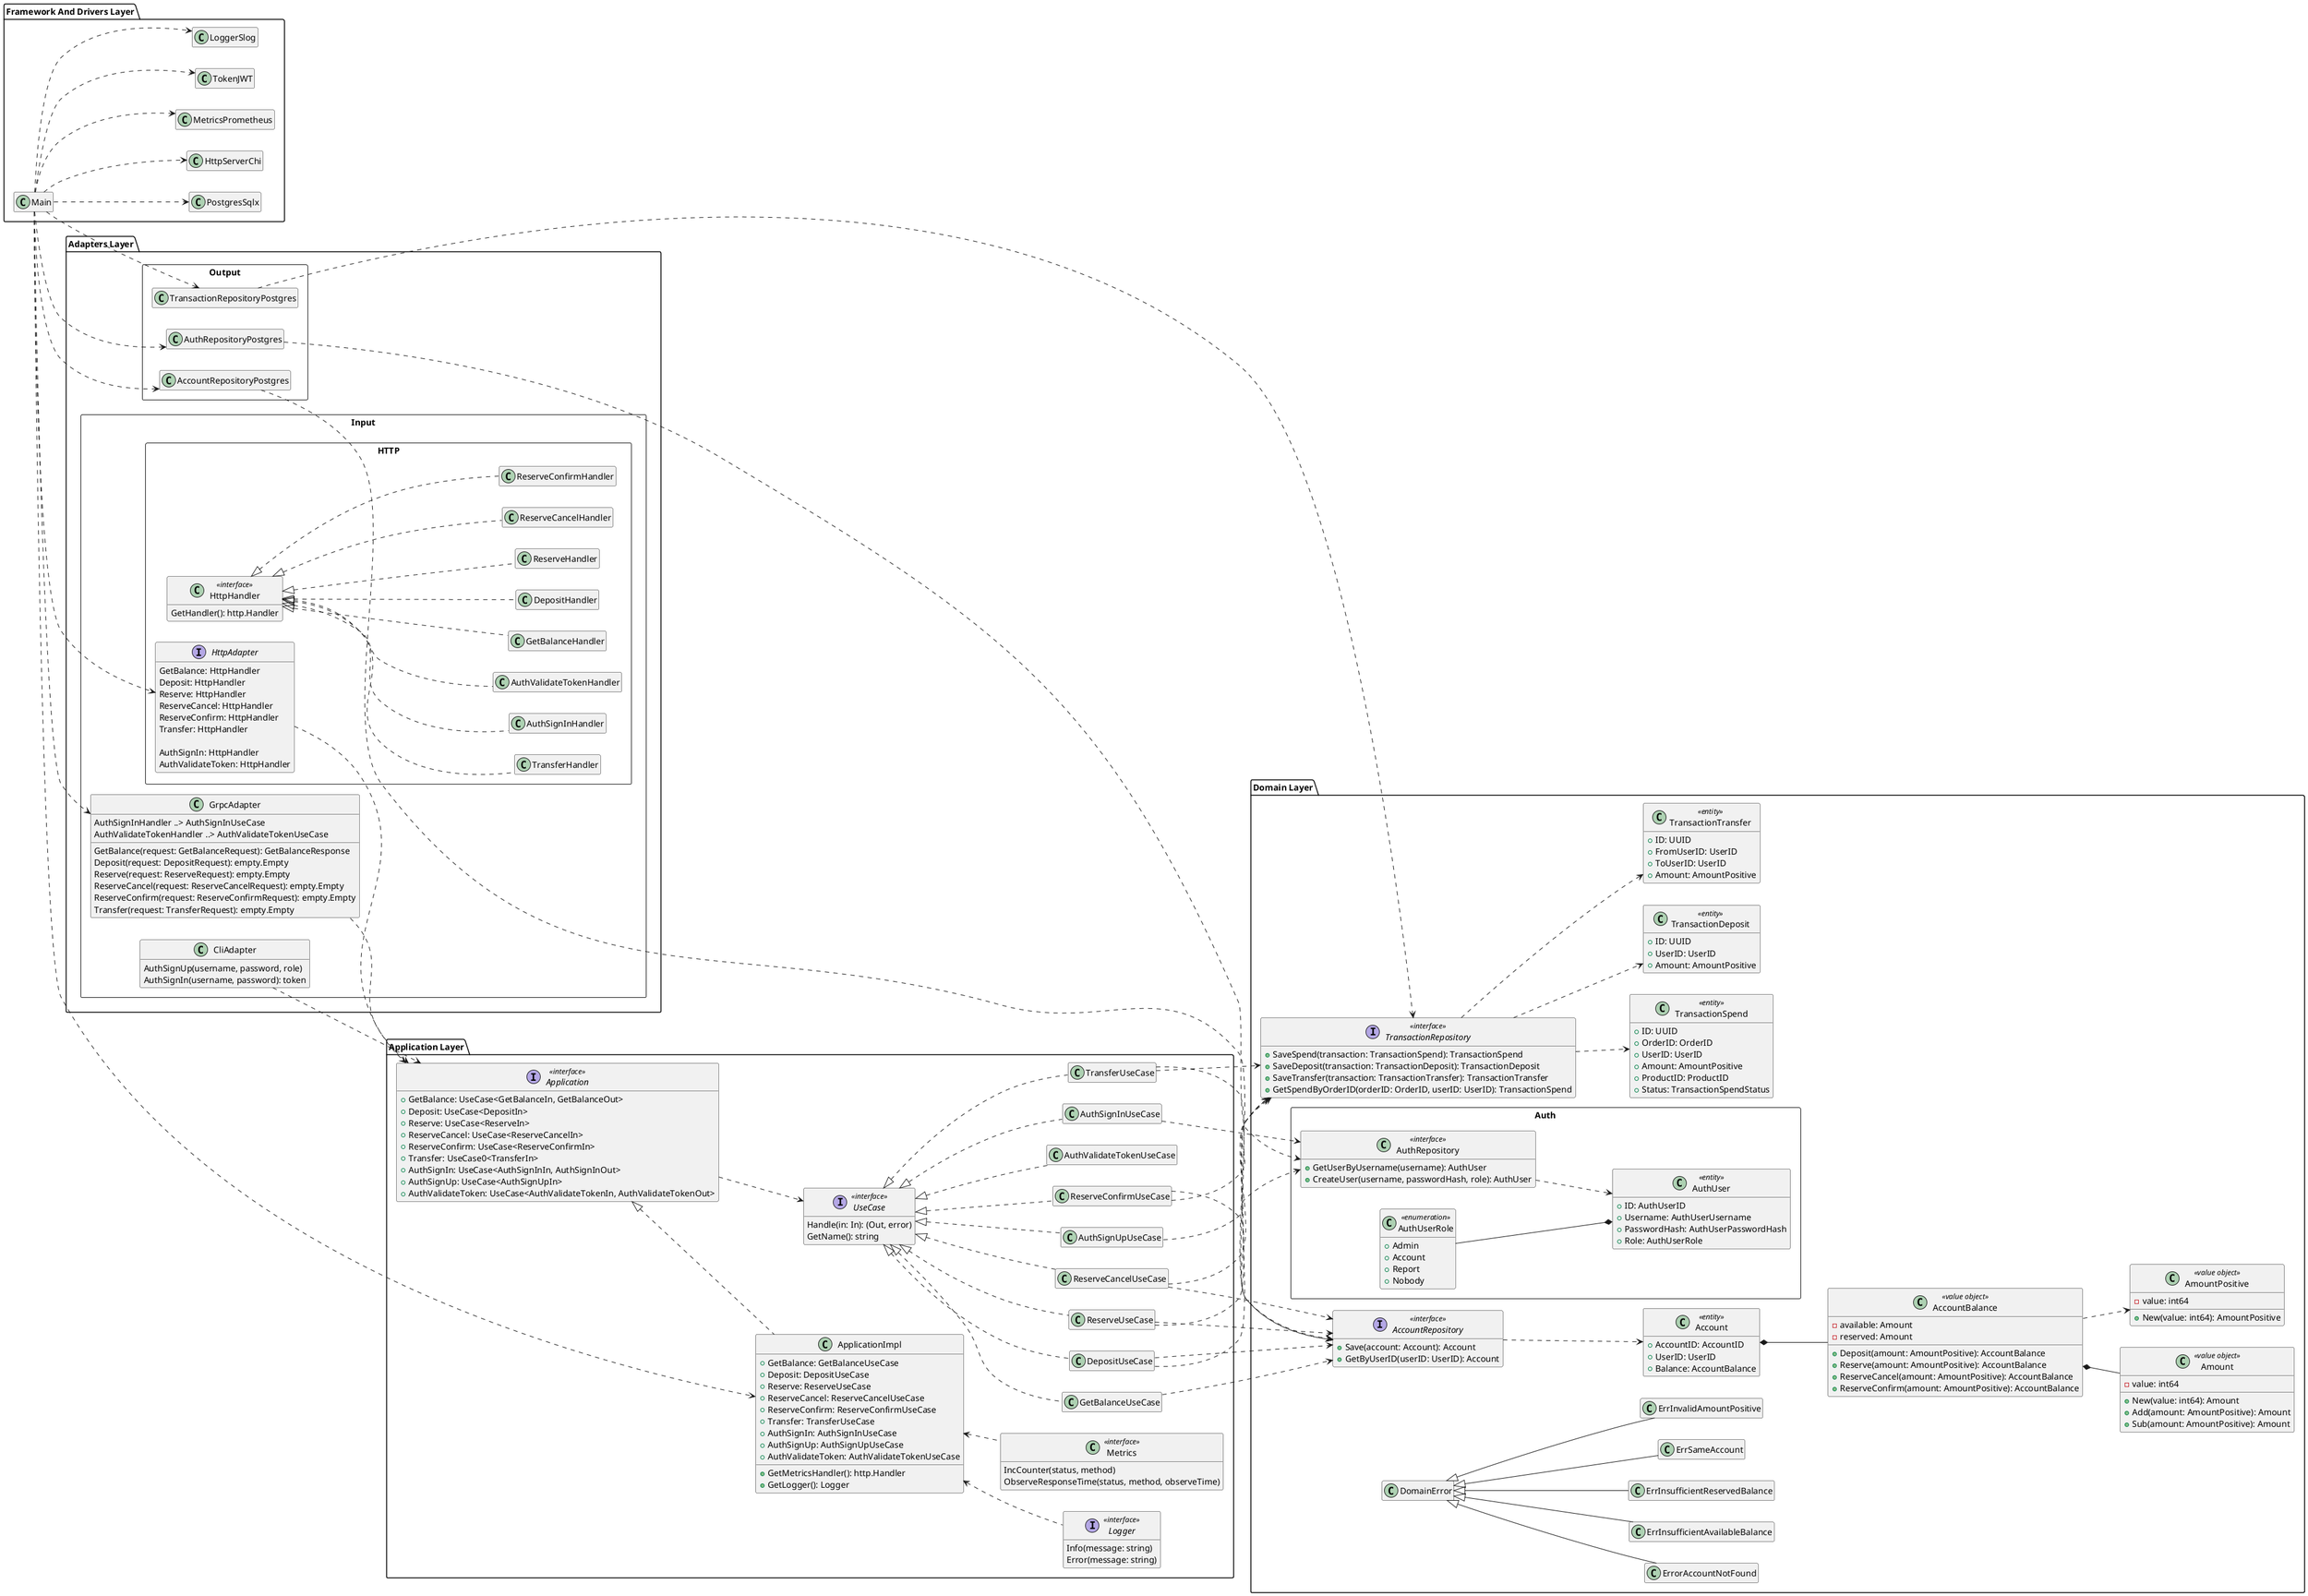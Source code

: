 @startuml

' top to bottom direction
left to right  direction

hide empty members


package "Domain Layer" {
    interface AccountRepository <<interface>> {
        + Save(account: Account): Account
        + GetByUserID(userID: UserID): Account
    }
    class Account <<entity>> {
        + AccountID: AccountID
        + UserID: UserID
        + Balance: AccountBalance
    }
    class AccountBalance <<value object>> {
        - available: Amount
        - reserved: Amount
        + Deposit(amount: AmountPositive): AccountBalance
        + Reserve(amount: AmountPositive): AccountBalance
        + ReserveCancel(amount: AmountPositive): AccountBalance
        + ReserveConfirm(amount: AmountPositive): AccountBalance
    }
    class Amount <<value object>> {
        - value: int64
        + New(value: int64): Amount
        + Add(amount: AmountPositive): Amount
        + Sub(amount: AmountPositive): Amount
    }
    class AmountPositive <<value object>> {
        - value: int64
        + New(value: int64): AmountPositive
    }
    interface TransactionRepository <<interface>> {
        + SaveSpend(transaction: TransactionSpend): TransactionSpend
        + SaveDeposit(transaction: TransactionDeposit): TransactionDeposit
        + SaveTransfer(transaction: TransactionTransfer): TransactionTransfer
        + GetSpendByOrderID(orderID: OrderID, userID: UserID): TransactionSpend
    }
    class TransactionSpend <<entity>> {
        + ID: UUID
        + OrderID: OrderID
        + UserID: UserID
        + Amount: AmountPositive
        + ProductID: ProductID
        + Status: TransactionSpendStatus
    }
    class TransactionDeposit <<entity>> {
        + ID: UUID
        + UserID: UserID
        + Amount: AmountPositive
    }
    class TransactionTransfer <<entity>> {
        + ID: UUID
        + FromUserID: UserID
        + ToUserID: UserID
        + Amount: AmountPositive
    }
    class DomainError
    class ErrorAccountNotFound
    class ErrInsufficientAvailableBalance
    class ErrInsufficientReservedBalance
    class ErrSameAccount
    class ErrInvalidAmountPositive

    rectangle "Auth" {
        class AuthUser <<entity>> {
            + ID: AuthUserID
            + Username: AuthUserUsername
            + PasswordHash: AuthUserPasswordHash
            + Role: AuthUserRole
        }
        class AuthUserRole <<enumeration>> {
            + Admin
            + Account
            + Report
            + Nobody
        }

        class AuthRepository <<interface>> {
            + GetUserByUsername(username): AuthUser
            + CreateUser(username, passwordHash, role): AuthUser
        }

        AuthRepository ..> AuthUser
        AuthUserRole --* AuthUser
    }

    AccountRepository ..> Account
    Account *-- AccountBalance
    AccountBalance *-- Amount
    AccountBalance ..> AmountPositive
    TransactionRepository ..> TransactionSpend
    TransactionRepository ..> TransactionDeposit
    TransactionRepository ..> TransactionTransfer

    DomainError <|-- ErrorAccountNotFound
    DomainError <|-- ErrInsufficientAvailableBalance
    DomainError <|-- ErrInsufficientReservedBalance
    DomainError <|-- ErrSameAccount
    DomainError <|-- ErrInvalidAmountPositive
}

package "Application Layer" {
    interface Application <<interface>> {
        + GetBalance: UseCase<GetBalanceIn, GetBalanceOut>
        + Deposit: UseCase<DepositIn>
        + Reserve: UseCase<ReserveIn>
        + ReserveCancel: UseCase<ReserveCancelIn>
        + ReserveConfirm: UseCase<ReserveConfirmIn>
        + Transfer: UseCase0<TransferIn>
        + AuthSignIn: UseCase<AuthSignInIn, AuthSignInOut>
        + AuthSignUp: UseCase<AuthSignUpIn>
        + AuthValidateToken: UseCase<AuthValidateTokenIn, AuthValidateTokenOut>
    }
    interface UseCase <<interface>> {
        Handle(in: In): (Out, error)
        GetName(): string
    }
    class GetBalanceUseCase {}
    class DepositUseCase {}
    class ReserveUseCase {}
    class ReserveCancelUseCase {}
    class ReserveConfirmUseCase {}
    class TransferUseCase {}

    class AuthSignInUseCase {}
    class AuthSignUpUseCase {}
    class AuthValidateTokenUseCase {}

    class ApplicationImpl {
        + GetBalance: GetBalanceUseCase
        + Deposit: DepositUseCase
        + Reserve: ReserveUseCase
        + ReserveCancel: ReserveCancelUseCase
        + ReserveConfirm: ReserveConfirmUseCase
        + Transfer: TransferUseCase
        + AuthSignIn: AuthSignInUseCase
        + AuthSignUp: AuthSignUpUseCase
        + AuthValidateToken: AuthValidateTokenUseCase
        + GetMetricsHandler(): http.Handler
        + GetLogger(): Logger
    }

    interface Logger <<interface>> {
        Info(message: string)
        Error(message: string)
    }

    class Metrics <<interface>> {
        IncCounter(status, method)
        ObserveResponseTime(status, method, observeTime)
    }

    UseCase <|.. GetBalanceUseCase
    UseCase <|.. DepositUseCase
    UseCase <|.. ReserveUseCase
    UseCase <|.. ReserveCancelUseCase
    UseCase <|.. ReserveConfirmUseCase
    UseCase <|.. TransferUseCase

    UseCase <|.. AuthSignInUseCase
    UseCase <|.. AuthSignUpUseCase
    UseCase <|.. AuthValidateTokenUseCase

    AuthSignInUseCase ..> AuthRepository
    AuthSignUpUseCase ..> AuthRepository

    GetBalanceUseCase ..> AccountRepository

    DepositUseCase ..> AccountRepository
    DepositUseCase ..> TransactionRepository

    ReserveUseCase ..> AccountRepository
    ReserveUseCase ..> TransactionRepository

    ReserveCancelUseCase ..> AccountRepository
    ReserveCancelUseCase ..> TransactionRepository

    ReserveConfirmUseCase ..> AccountRepository
    ReserveConfirmUseCase ..> TransactionRepository

    TransferUseCase ..> AccountRepository
    TransferUseCase ..> TransactionRepository

    Application ..> UseCase
    Application <|.. ApplicationImpl
    ApplicationImpl <.. Metrics
    ApplicationImpl <.. Logger
}

package "Adapters Layer" {
    rectangle "Output" {
        class AccountRepositoryPostgres
        class TransactionRepositoryPostgres
        class AuthRepositoryPostgres

        AccountRepositoryPostgres ..> AccountRepository
        TransactionRepositoryPostgres ..> TransactionRepository
        AuthRepositoryPostgres ..> AuthRepository
    }

    rectangle "Input" {

        rectangle "HTTP" {
            interface HttpAdapter {
                GetBalance: HttpHandler
                Deposit: HttpHandler
                Reserve: HttpHandler
                ReserveCancel: HttpHandler
                ReserveConfirm: HttpHandler
                Transfer: HttpHandler

                AuthSignIn: HttpHandler
                AuthValidateToken: HttpHandler
            }
            
            class HttpHandler <<interface>> {
                GetHandler(): http.Handler
            }
            
            class GetBalanceHandler implements HttpHandler {}
            class DepositHandler implements HttpHandler {}
            class ReserveHandler implements HttpHandler {}
            class ReserveCancelHandler implements HttpHandler {}
            class ReserveConfirmHandler implements HttpHandler {}
            class TransferHandler implements HttpHandler {}

            class AuthSignInHandler implements HttpHandler {}
            class AuthValidateTokenHandler implements HttpHandler {}

            ' GetBalanceHandler ..> GetBalanceUseCase
            ' GetBalanceHandler ..> AuthValidateTokenUseCase

            ' DepositHandler ..> DepositUseCase
            ' ReserveHandler ..> ReserveUseCase
            ' ReserveCancelHandler ..> ReserveCancelUseCase
            ' ReserveConfirmHandler ..> ReserveConfirmUseCase
            ' TransferHandler ..> TransferUseCase

            ' AuthSignInHandler ..> AuthSignInUseCase
            ' AuthValidateTokenHandler ..> AuthValidateTokenUseCase
        }
        
        class GrpcAdapter {
            GetBalance(request: GetBalanceRequest): GetBalanceResponse
            Deposit(request: DepositRequest): empty.Empty
            Reserve(request: ReserveRequest): empty.Empty
            ReserveCancel(request: ReserveCancelRequest): empty.Empty
            ReserveConfirm(request: ReserveConfirmRequest): empty.Empty
            Transfer(request: TransferRequest): empty.Empty
            
            AuthSignInHandler ..> AuthSignInUseCase
            AuthValidateTokenHandler ..> AuthValidateTokenUseCase
        }

        class CliAdapter {
           AuthSignUp(username, password, role)
           AuthSignIn(username, password): token
        }
    }


    HttpAdapter ..> Application
    GrpcAdapter ..> Application
    CliAdapter ..> Application
}

package "Framework And Drivers Layer" {
    class Main {}
    class PostgresSqlx
    class HttpServerChi
    class MetricsPrometheus
    class TokenJWT
    class LoggerSlog


    Main ..> PostgresSqlx
    Main ..> HttpServerChi
    Main ..> MetricsPrometheus
    Main ..> TokenJWT
    Main ..> LoggerSlog
    Main ..> ApplicationImpl
    
    Main ..> AccountRepositoryPostgres
    Main ..> TransactionRepositoryPostgres
    Main ..> AuthRepositoryPostgres
    Main ..> GrpcAdapter
    Main ..> HttpAdapter
}

' Relationships



@enduml